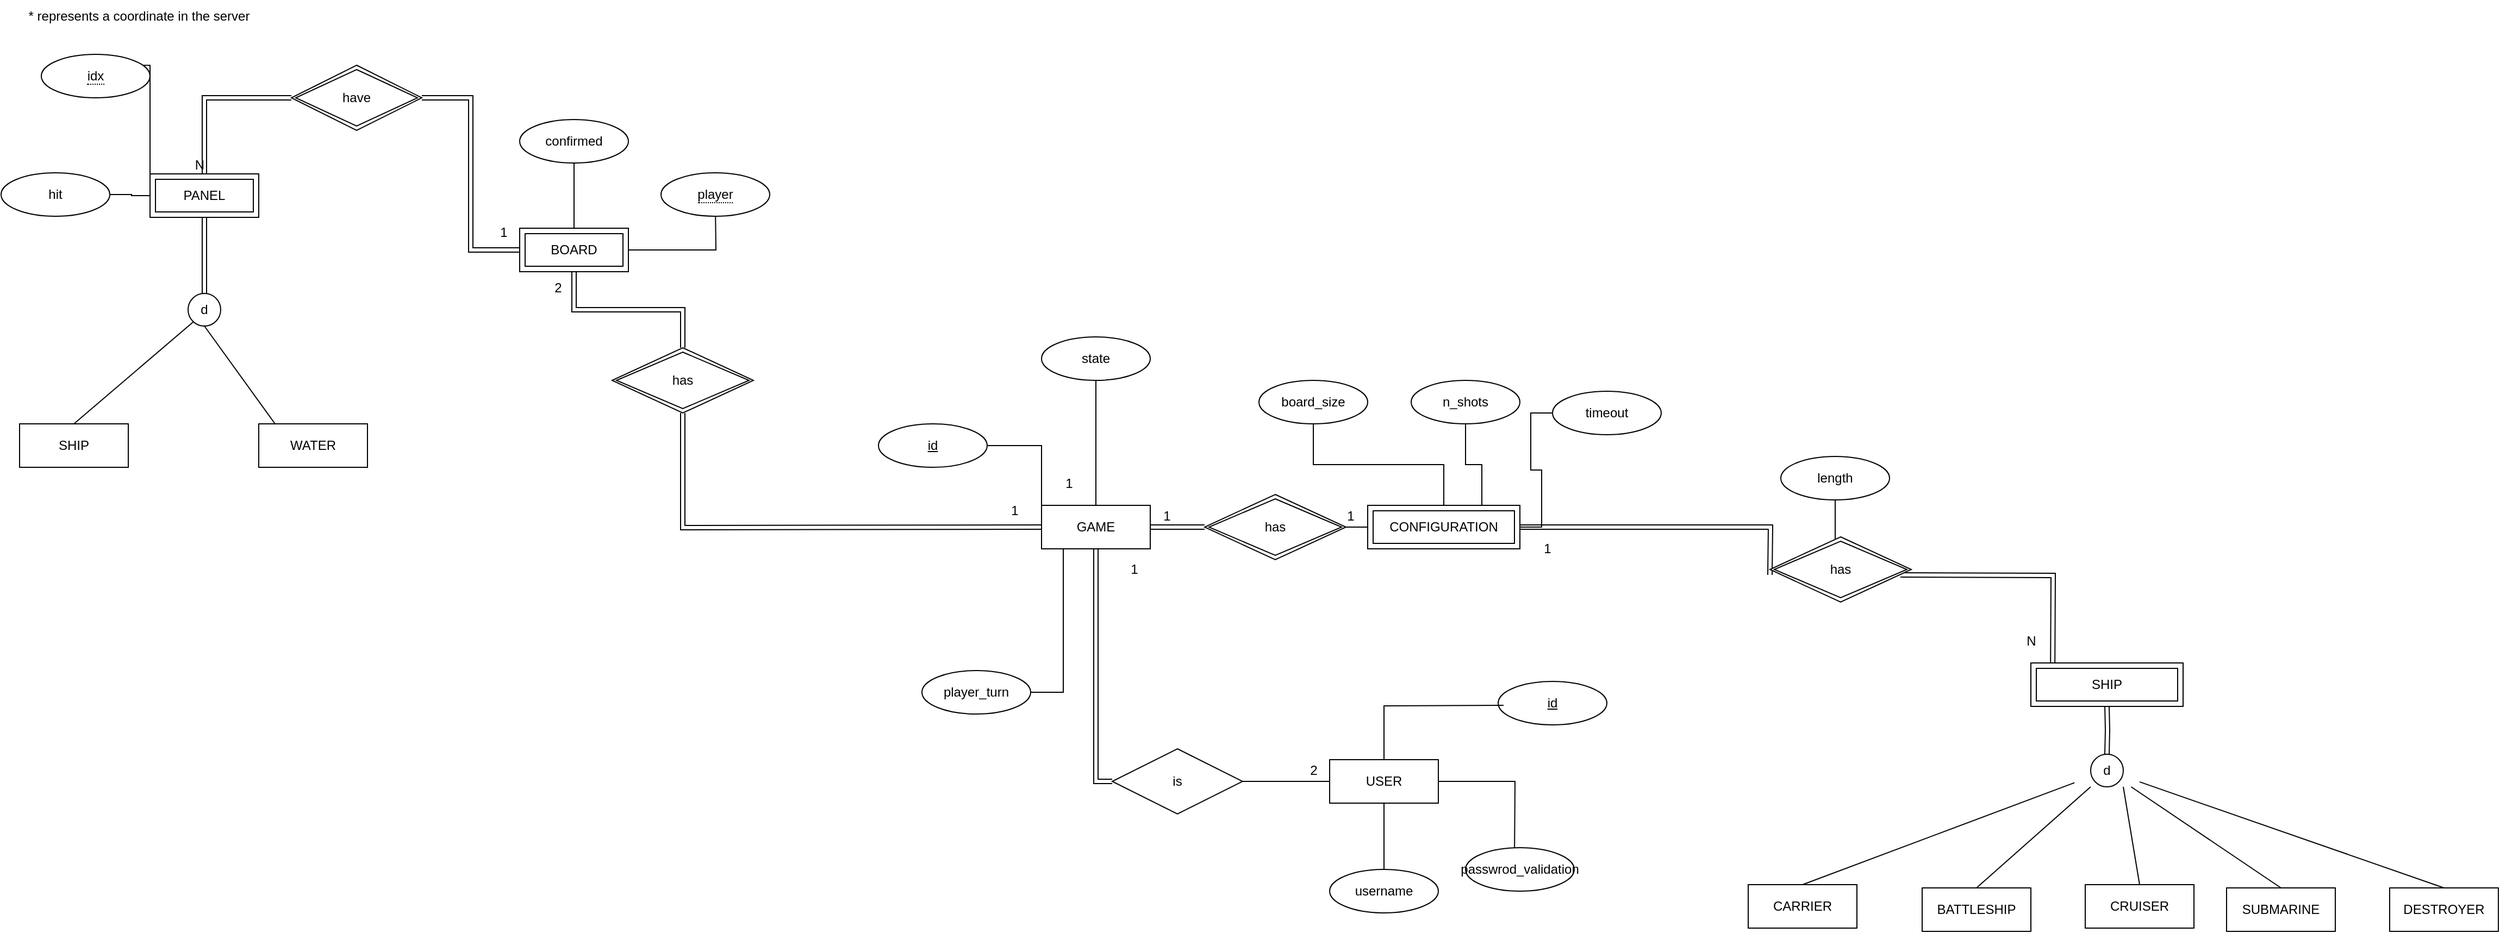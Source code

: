 <mxfile version="15.5.4" type="embed"><diagram id="sa6Q3xUmAi24UDrEMSUv" name="Página-1"><mxGraphModel dx="1618" dy="1781" grid="1" gridSize="10" guides="1" tooltips="1" connect="1" arrows="1" fold="1" page="1" pageScale="1" pageWidth="827" pageHeight="1169" math="0" shadow="0"><root><mxCell id="0"/><mxCell id="1" parent="0"/><mxCell id="XrOO0wk5_OICAEsCVDQP-19" style="edgeStyle=orthogonalEdgeStyle;rounded=0;orthogonalLoop=1;jettySize=auto;html=1;endArrow=none;endFill=0;shape=link;entryX=0;entryY=0.5;entryDx=0;entryDy=0;" parent="1" target="25" edge="1"><mxGeometry relative="1" as="geometry"><mxPoint x="180" y="85" as="sourcePoint"/><mxPoint x="180" y="152" as="targetPoint"/><Array as="points"><mxPoint x="180" y="299"/></Array></mxGeometry></mxCell><mxCell id="XrOO0wk5_OICAEsCVDQP-22" value="1" style="text;html=1;align=center;verticalAlign=middle;resizable=0;points=[];autosize=1;strokeColor=none;fillColor=none;" parent="1" vertex="1"><mxGeometry x="200" y="89" width="30" height="30" as="geometry"/></mxCell><mxCell id="84" style="edgeStyle=orthogonalEdgeStyle;rounded=0;orthogonalLoop=1;jettySize=auto;html=1;endArrow=none;endFill=0;" parent="1" source="24" edge="1"><mxGeometry relative="1" as="geometry"><mxPoint x="565" y="370" as="targetPoint"/></mxGeometry></mxCell><mxCell id="256" style="edgeStyle=orthogonalEdgeStyle;rounded=0;orthogonalLoop=1;jettySize=auto;html=1;endArrow=none;endFill=0;" parent="1" source="24" target="255" edge="1"><mxGeometry relative="1" as="geometry"/></mxCell><mxCell id="24" value="USER" style="whiteSpace=wrap;html=1;align=center;" parent="1" vertex="1"><mxGeometry x="395" y="279" width="100" height="40" as="geometry"/></mxCell><mxCell id="27" style="edgeStyle=orthogonalEdgeStyle;rounded=0;orthogonalLoop=1;jettySize=auto;html=1;endArrow=none;endFill=0;" parent="1" source="25" target="24" edge="1"><mxGeometry relative="1" as="geometry"/></mxCell><mxCell id="25" value="is" style="shape=rhombus;perimeter=rhombusPerimeter;whiteSpace=wrap;html=1;align=center;" parent="1" vertex="1"><mxGeometry x="195" y="269" width="120" height="60" as="geometry"/></mxCell><mxCell id="31" value="2" style="text;html=1;align=center;verticalAlign=middle;resizable=0;points=[];autosize=1;strokeColor=none;fillColor=none;" parent="1" vertex="1"><mxGeometry x="370" y="279" width="20" height="20" as="geometry"/></mxCell><mxCell id="32" value="id" style="ellipse;whiteSpace=wrap;html=1;align=center;fontStyle=4" parent="1" vertex="1"><mxGeometry x="550" y="207" width="100" height="40" as="geometry"/></mxCell><mxCell id="33" style="edgeStyle=orthogonalEdgeStyle;rounded=0;orthogonalLoop=1;jettySize=auto;html=1;endArrow=none;endFill=0;exitX=0.5;exitY=0;exitDx=0;exitDy=0;entryX=0.5;entryY=0;entryDx=0;entryDy=0;" parent="1" target="24" edge="1"><mxGeometry relative="1" as="geometry"><mxPoint x="555" y="229" as="sourcePoint"/><mxPoint x="405" y="309" as="targetPoint"/></mxGeometry></mxCell><mxCell id="188" style="edgeStyle=orthogonalEdgeStyle;rounded=0;orthogonalLoop=1;jettySize=auto;html=1;fontColor=#FFFFFF;endArrow=none;endFill=0;shape=link;" parent="1" edge="1"><mxGeometry relative="1" as="geometry"><mxPoint x="230" y="65" as="sourcePoint"/><mxPoint x="280" y="65" as="targetPoint"/></mxGeometry></mxCell><mxCell id="195" style="edgeStyle=orthogonalEdgeStyle;rounded=0;orthogonalLoop=1;jettySize=auto;html=1;endArrow=none;endFill=0;shape=link;" parent="1" target="144" edge="1"><mxGeometry relative="1" as="geometry"><mxPoint x="130" y="65" as="sourcePoint"/></mxGeometry></mxCell><mxCell id="87" style="edgeStyle=orthogonalEdgeStyle;rounded=0;orthogonalLoop=1;jettySize=auto;html=1;entryX=0;entryY=0.5;entryDx=0;entryDy=0;endArrow=none;endFill=0;shape=link;" parent="1" source="55" edge="1"><mxGeometry relative="1" as="geometry"><mxPoint x="800.0" y="109" as="targetPoint"/></mxGeometry></mxCell><mxCell id="55" value="CONFIGURATION" style="shape=ext;margin=3;double=1;whiteSpace=wrap;html=1;align=center;" parent="1" vertex="1"><mxGeometry x="430" y="45" width="140" height="40" as="geometry"/></mxCell><mxCell id="58" style="edgeStyle=orthogonalEdgeStyle;rounded=0;orthogonalLoop=1;jettySize=auto;html=1;endArrow=none;endFill=0;" parent="1" source="57" target="55" edge="1"><mxGeometry relative="1" as="geometry"/></mxCell><mxCell id="57" value="board_size" style="ellipse;whiteSpace=wrap;html=1;align=center;" parent="1" vertex="1"><mxGeometry x="330" y="-70" width="100" height="40" as="geometry"/></mxCell><mxCell id="61" style="edgeStyle=orthogonalEdgeStyle;rounded=0;orthogonalLoop=1;jettySize=auto;html=1;entryX=0.75;entryY=0;entryDx=0;entryDy=0;endArrow=none;endFill=0;" parent="1" source="59" target="55" edge="1"><mxGeometry relative="1" as="geometry"/></mxCell><mxCell id="59" value="n_shots" style="ellipse;whiteSpace=wrap;html=1;align=center;" parent="1" vertex="1"><mxGeometry x="470" y="-70" width="100" height="40" as="geometry"/></mxCell><mxCell id="63" style="edgeStyle=orthogonalEdgeStyle;rounded=0;orthogonalLoop=1;jettySize=auto;html=1;entryX=1;entryY=0.5;entryDx=0;entryDy=0;endArrow=none;endFill=0;" parent="1" source="62" target="55" edge="1"><mxGeometry relative="1" as="geometry"/></mxCell><mxCell id="62" value="timeout" style="ellipse;whiteSpace=wrap;html=1;align=center;" parent="1" vertex="1"><mxGeometry x="600" y="-60" width="100" height="40" as="geometry"/></mxCell><mxCell id="67" value="CARRIER" style="whiteSpace=wrap;html=1;align=center;" parent="1" vertex="1"><mxGeometry x="780" y="394" width="100" height="40" as="geometry"/></mxCell><mxCell id="68" value="" style="ellipse;whiteSpace=wrap;html=1;" parent="1" vertex="1"><mxGeometry x="1095" y="274" width="30" height="30" as="geometry"/></mxCell><mxCell id="69" value="d" style="text;html=1;strokeColor=none;fillColor=none;align=center;verticalAlign=middle;whiteSpace=wrap;rounded=0;" parent="1" vertex="1"><mxGeometry x="1080" y="274" width="60" height="30" as="geometry"/></mxCell><mxCell id="70" value="" style="endArrow=none;html=1;rounded=0;exitX=0.5;exitY=0;exitDx=0;exitDy=0;" parent="1" source="67" target="69" edge="1"><mxGeometry relative="1" as="geometry"><mxPoint x="1275" y="530" as="sourcePoint"/><mxPoint x="980" y="300" as="targetPoint"/></mxGeometry></mxCell><mxCell id="71" value="BATTLESHIP" style="whiteSpace=wrap;html=1;align=center;" parent="1" vertex="1"><mxGeometry x="940" y="397" width="100" height="40" as="geometry"/></mxCell><mxCell id="72" value="CRUISER" style="whiteSpace=wrap;html=1;align=center;" parent="1" vertex="1"><mxGeometry x="1090" y="394" width="100" height="40" as="geometry"/></mxCell><mxCell id="73" value="" style="endArrow=none;html=1;rounded=0;exitX=0.5;exitY=0;exitDx=0;exitDy=0;entryX=0.25;entryY=1;entryDx=0;entryDy=0;" parent="1" source="71" target="69" edge="1"><mxGeometry relative="1" as="geometry"><mxPoint x="840" y="404" as="sourcePoint"/><mxPoint x="1000" y="299" as="targetPoint"/></mxGeometry></mxCell><mxCell id="74" value="" style="endArrow=none;html=1;rounded=0;exitX=0.5;exitY=0;exitDx=0;exitDy=0;entryX=0.75;entryY=1;entryDx=0;entryDy=0;" parent="1" source="72" target="69" edge="1"><mxGeometry relative="1" as="geometry"><mxPoint x="840" y="404" as="sourcePoint"/><mxPoint x="990" y="310" as="targetPoint"/></mxGeometry></mxCell><mxCell id="77" value="DESTROYER" style="whiteSpace=wrap;html=1;align=center;" parent="1" vertex="1"><mxGeometry x="1370" y="397" width="100" height="40" as="geometry"/></mxCell><mxCell id="78" value="SUBMARINE" style="whiteSpace=wrap;html=1;align=center;" parent="1" vertex="1"><mxGeometry x="1220" y="397" width="100" height="40" as="geometry"/></mxCell><mxCell id="79" value="" style="endArrow=none;html=1;rounded=0;exitX=0.5;exitY=0;exitDx=0;exitDy=0;" parent="1" source="78" target="69" edge="1"><mxGeometry relative="1" as="geometry"><mxPoint x="1120" y="407" as="sourcePoint"/><mxPoint x="1270" y="307" as="targetPoint"/></mxGeometry></mxCell><mxCell id="80" value="" style="endArrow=none;html=1;rounded=0;exitX=0.5;exitY=0;exitDx=0;exitDy=0;" parent="1" source="77" target="69" edge="1"><mxGeometry relative="1" as="geometry"><mxPoint x="1120" y="407" as="sourcePoint"/><mxPoint x="1285" y="307" as="targetPoint"/></mxGeometry></mxCell><mxCell id="83" value="passwrod_validation" style="ellipse;whiteSpace=wrap;html=1;align=center;fontStyle=0" parent="1" vertex="1"><mxGeometry x="520" y="360" width="100" height="40" as="geometry"/></mxCell><mxCell id="250" style="edgeStyle=orthogonalEdgeStyle;shape=link;rounded=0;orthogonalLoop=1;jettySize=auto;html=1;entryX=0;entryY=0.5;entryDx=0;entryDy=0;endArrow=none;endFill=0;" parent="1" edge="1"><mxGeometry relative="1" as="geometry"><mxPoint x="920.0" y="109" as="sourcePoint"/><mxPoint x="1060.0" y="209" as="targetPoint"/></mxGeometry></mxCell><mxCell id="89" value="1" style="text;html=1;align=center;verticalAlign=middle;resizable=0;points=[];autosize=1;strokeColor=none;fillColor=none;" parent="1" vertex="1"><mxGeometry x="580" y="70" width="30" height="30" as="geometry"/></mxCell><mxCell id="90" value="N" style="text;html=1;align=center;verticalAlign=middle;resizable=0;points=[];autosize=1;strokeColor=none;fillColor=none;" parent="1" vertex="1"><mxGeometry x="1030" y="160" width="20" height="20" as="geometry"/></mxCell><mxCell id="92" style="edgeStyle=orthogonalEdgeStyle;rounded=0;orthogonalLoop=1;jettySize=auto;html=1;endArrow=none;endFill=0;" parent="1" source="91" edge="1"><mxGeometry relative="1" as="geometry"><mxPoint x="860.0" y="79.0" as="targetPoint"/></mxGeometry></mxCell><mxCell id="91" value="length" style="ellipse;whiteSpace=wrap;html=1;align=center;" parent="1" vertex="1"><mxGeometry x="810" width="100" height="40" as="geometry"/></mxCell><mxCell id="117" style="edgeStyle=orthogonalEdgeStyle;rounded=0;orthogonalLoop=1;jettySize=auto;html=1;entryX=1;entryY=0.5;entryDx=0;entryDy=0;endArrow=none;endFill=0;shape=link;" parent="1" source="93" target="116" edge="1"><mxGeometry relative="1" as="geometry"/></mxCell><mxCell id="162" style="edgeStyle=orthogonalEdgeStyle;rounded=0;orthogonalLoop=1;jettySize=auto;html=1;entryX=0.5;entryY=0;entryDx=0;entryDy=0;endArrow=none;endFill=0;shape=link;" parent="1" source="93" target="144" edge="1"><mxGeometry relative="1" as="geometry"><mxPoint x="-190" y="-190" as="targetPoint"/></mxGeometry></mxCell><mxCell id="228" style="edgeStyle=orthogonalEdgeStyle;rounded=0;orthogonalLoop=1;jettySize=auto;html=1;endArrow=none;endFill=0;" parent="1" source="93" edge="1"><mxGeometry relative="1" as="geometry"><mxPoint x="-170" y="-230" as="targetPoint"/></mxGeometry></mxCell><mxCell id="312" style="edgeStyle=orthogonalEdgeStyle;rounded=0;orthogonalLoop=1;jettySize=auto;html=1;endArrow=none;endFill=0;" edge="1" parent="1" source="93" target="311"><mxGeometry relative="1" as="geometry"/></mxCell><mxCell id="93" value="BOARD" style="shape=ext;margin=3;double=1;whiteSpace=wrap;html=1;align=center;" parent="1" vertex="1"><mxGeometry x="-350" y="-210" width="100" height="40" as="geometry"/></mxCell><mxCell id="99" value="2" style="text;html=1;align=center;verticalAlign=middle;resizable=0;points=[];autosize=1;strokeColor=none;fillColor=none;" parent="1" vertex="1"><mxGeometry x="-325" y="-165" width="20" height="20" as="geometry"/></mxCell><mxCell id="273" style="edgeStyle=orthogonalEdgeStyle;rounded=0;orthogonalLoop=1;jettySize=auto;html=1;endArrow=none;endFill=0;" parent="1" source="100" edge="1"><mxGeometry relative="1" as="geometry"><mxPoint x="-720.0" y="-359.941" as="targetPoint"/><Array as="points"><mxPoint x="-690" y="-360"/></Array></mxGeometry></mxCell><mxCell id="100" value="PANEL" style="shape=ext;margin=3;double=1;whiteSpace=wrap;html=1;align=center;" parent="1" vertex="1"><mxGeometry x="-690" y="-260" width="100" height="40" as="geometry"/></mxCell><mxCell id="101" value="WATER" style="whiteSpace=wrap;html=1;align=center;" parent="1" vertex="1"><mxGeometry x="-590" y="-30" width="100" height="40" as="geometry"/></mxCell><mxCell id="102" value="" style="ellipse;whiteSpace=wrap;html=1;" parent="1" vertex="1"><mxGeometry x="-655" y="-150" width="30" height="30" as="geometry"/></mxCell><mxCell id="103" value="d" style="text;html=1;strokeColor=none;fillColor=none;align=center;verticalAlign=middle;whiteSpace=wrap;rounded=0;" parent="1" vertex="1"><mxGeometry x="-670" y="-150" width="60" height="30" as="geometry"/></mxCell><mxCell id="104" value="" style="endArrow=none;html=1;rounded=0;exitX=0.5;exitY=0;exitDx=0;exitDy=0;" parent="1" edge="1"><mxGeometry relative="1" as="geometry"><mxPoint x="-760" y="-30" as="sourcePoint"/><mxPoint x="-650" y="-124" as="targetPoint"/></mxGeometry></mxCell><mxCell id="105" value="SHIP" style="whiteSpace=wrap;html=1;align=center;" parent="1" vertex="1"><mxGeometry x="-810" y="-30" width="100" height="40" as="geometry"/></mxCell><mxCell id="107" value="" style="endArrow=none;html=1;rounded=0;exitX=0.5;exitY=0;exitDx=0;exitDy=0;entryX=0.5;entryY=1;entryDx=0;entryDy=0;" parent="1" target="103" edge="1"><mxGeometry relative="1" as="geometry"><mxPoint x="-575" y="-30" as="sourcePoint"/><mxPoint x="-630" y="-125" as="targetPoint"/></mxGeometry></mxCell><mxCell id="112" value="" style="shape=link;html=1;rounded=0;" parent="1" source="100" target="103" edge="1"><mxGeometry relative="1" as="geometry"><mxPoint x="-650" y="-340" as="sourcePoint"/><mxPoint x="-490" y="-340" as="targetPoint"/></mxGeometry></mxCell><mxCell id="114" value="N" style="resizable=0;html=1;align=right;verticalAlign=bottom;" parent="112" connectable="0" vertex="1"><mxGeometry x="1" relative="1" as="geometry"><mxPoint y="-110" as="offset"/></mxGeometry></mxCell><mxCell id="118" style="edgeStyle=orthogonalEdgeStyle;rounded=0;orthogonalLoop=1;jettySize=auto;html=1;endArrow=none;endFill=0;shape=link;" parent="1" source="116" target="100" edge="1"><mxGeometry relative="1" as="geometry"/></mxCell><mxCell id="116" value="have" style="shape=rhombus;double=1;perimeter=rhombusPerimeter;whiteSpace=wrap;html=1;align=center;" parent="1" vertex="1"><mxGeometry x="-560" y="-360" width="120" height="60" as="geometry"/></mxCell><mxCell id="119" value="1" style="text;html=1;align=center;verticalAlign=middle;resizable=0;points=[];autosize=1;strokeColor=none;fillColor=none;" parent="1" vertex="1"><mxGeometry x="-380" y="-221" width="30" height="30" as="geometry"/></mxCell><mxCell id="121" style="edgeStyle=orthogonalEdgeStyle;rounded=0;orthogonalLoop=1;jettySize=auto;html=1;entryX=0;entryY=0.5;entryDx=0;entryDy=0;endArrow=none;endFill=0;" parent="1" source="120" target="100" edge="1"><mxGeometry relative="1" as="geometry"/></mxCell><mxCell id="120" value="hit" style="ellipse;whiteSpace=wrap;html=1;align=center;" parent="1" vertex="1"><mxGeometry x="-827" y="-261" width="100" height="40" as="geometry"/></mxCell><mxCell id="125" value="* represents a coordinate in the server" style="text;html=1;strokeColor=none;fillColor=none;align=center;verticalAlign=middle;whiteSpace=wrap;rounded=0;" parent="1" vertex="1"><mxGeometry x="-820" y="-420" width="240" height="30" as="geometry"/></mxCell><mxCell id="144" value="has" style="shape=rhombus;double=1;perimeter=rhombusPerimeter;whiteSpace=wrap;html=1;align=center;" parent="1" vertex="1"><mxGeometry x="-265" y="-100" width="130" height="60" as="geometry"/></mxCell><mxCell id="189" style="edgeStyle=orthogonalEdgeStyle;rounded=0;orthogonalLoop=1;jettySize=auto;html=1;entryX=0;entryY=0.5;entryDx=0;entryDy=0;fontColor=#FFFFFF;endArrow=none;endFill=0;" parent="1" target="55" edge="1"><mxGeometry relative="1" as="geometry"><mxPoint x="400" y="65" as="sourcePoint"/></mxGeometry></mxCell><mxCell id="190" value="1" style="text;html=1;align=center;verticalAlign=middle;resizable=0;points=[];autosize=1;strokeColor=none;fillColor=none;" parent="1" vertex="1"><mxGeometry x="230" y="40" width="30" height="30" as="geometry"/></mxCell><mxCell id="191" value="1" style="text;html=1;align=center;verticalAlign=middle;resizable=0;points=[];autosize=1;strokeColor=none;fillColor=none;" parent="1" vertex="1"><mxGeometry x="399" y="40" width="30" height="30" as="geometry"/></mxCell><mxCell id="196" value="1" style="text;html=1;align=center;verticalAlign=middle;resizable=0;points=[];autosize=1;strokeColor=none;fillColor=none;" parent="1" vertex="1"><mxGeometry x="90" y="35" width="30" height="30" as="geometry"/></mxCell><mxCell id="203" value="1" style="text;html=1;align=center;verticalAlign=middle;resizable=0;points=[];autosize=1;strokeColor=none;fillColor=none;" parent="1" vertex="1"><mxGeometry x="140" y="10" width="30" height="30" as="geometry"/></mxCell><mxCell id="245" style="edgeStyle=orthogonalEdgeStyle;rounded=0;orthogonalLoop=1;jettySize=auto;html=1;endArrow=none;endFill=0;shape=link;" parent="1" target="69" edge="1"><mxGeometry relative="1" as="geometry"><mxPoint x="1110.0" y="229" as="sourcePoint"/></mxGeometry></mxCell><mxCell id="286" style="edgeStyle=orthogonalEdgeStyle;rounded=0;orthogonalLoop=1;jettySize=auto;html=1;endArrow=none;endFill=0;" parent="1" source="252" target="285" edge="1"><mxGeometry relative="1" as="geometry"/></mxCell><mxCell id="288" style="edgeStyle=orthogonalEdgeStyle;rounded=0;orthogonalLoop=1;jettySize=auto;html=1;endArrow=none;endFill=0;" parent="1" source="252" target="287" edge="1"><mxGeometry relative="1" as="geometry"><Array as="points"><mxPoint x="150" y="217"/></Array></mxGeometry></mxCell><mxCell id="252" value="GAME" style="whiteSpace=wrap;html=1;align=center;" parent="1" vertex="1"><mxGeometry x="130" y="45" width="100" height="40" as="geometry"/></mxCell><mxCell id="254" style="edgeStyle=orthogonalEdgeStyle;rounded=0;orthogonalLoop=1;jettySize=auto;html=1;entryX=0;entryY=0;entryDx=0;entryDy=0;endArrow=none;endFill=0;" parent="1" source="253" target="252" edge="1"><mxGeometry relative="1" as="geometry"/></mxCell><mxCell id="253" value="id" style="ellipse;whiteSpace=wrap;html=1;align=center;fontStyle=4" parent="1" vertex="1"><mxGeometry x="-20" y="-30" width="100" height="40" as="geometry"/></mxCell><mxCell id="255" value="username" style="ellipse;whiteSpace=wrap;html=1;align=center;fontStyle=0" parent="1" vertex="1"><mxGeometry x="395" y="380" width="100" height="40" as="geometry"/></mxCell><mxCell id="270" value="&lt;span style=&quot;border-bottom: 1px dotted&quot;&gt;player&lt;/span&gt;" style="ellipse;whiteSpace=wrap;html=1;align=center;" parent="1" vertex="1"><mxGeometry x="-220" y="-261" width="100" height="40" as="geometry"/></mxCell><mxCell id="275" value="&lt;span style=&quot;border-bottom: 1px dotted&quot;&gt;idx&lt;/span&gt;" style="ellipse;whiteSpace=wrap;html=1;align=center;" parent="1" vertex="1"><mxGeometry x="-790" y="-370" width="100" height="40" as="geometry"/></mxCell><mxCell id="285" value="state" style="ellipse;whiteSpace=wrap;html=1;align=center;" parent="1" vertex="1"><mxGeometry x="130" y="-110" width="100" height="40" as="geometry"/></mxCell><mxCell id="287" value="player_turn" style="ellipse;whiteSpace=wrap;html=1;align=center;" parent="1" vertex="1"><mxGeometry x="20" y="197" width="100" height="40" as="geometry"/></mxCell><mxCell id="289" value="has" style="shape=rhombus;double=1;perimeter=rhombusPerimeter;whiteSpace=wrap;html=1;align=center;" vertex="1" parent="1"><mxGeometry x="280" y="35" width="130" height="60" as="geometry"/></mxCell><mxCell id="290" value="SHIP" style="shape=ext;margin=3;double=1;whiteSpace=wrap;html=1;align=center;" vertex="1" parent="1"><mxGeometry x="1040" y="190" width="140" height="40" as="geometry"/></mxCell><mxCell id="292" value="has" style="shape=rhombus;double=1;perimeter=rhombusPerimeter;whiteSpace=wrap;html=1;align=center;" vertex="1" parent="1"><mxGeometry x="800" y="74" width="130" height="60" as="geometry"/></mxCell><mxCell id="311" value="confirmed" style="ellipse;whiteSpace=wrap;html=1;align=center;" vertex="1" parent="1"><mxGeometry x="-350" y="-310" width="100" height="40" as="geometry"/></mxCell></root></mxGraphModel></diagram></mxfile>
